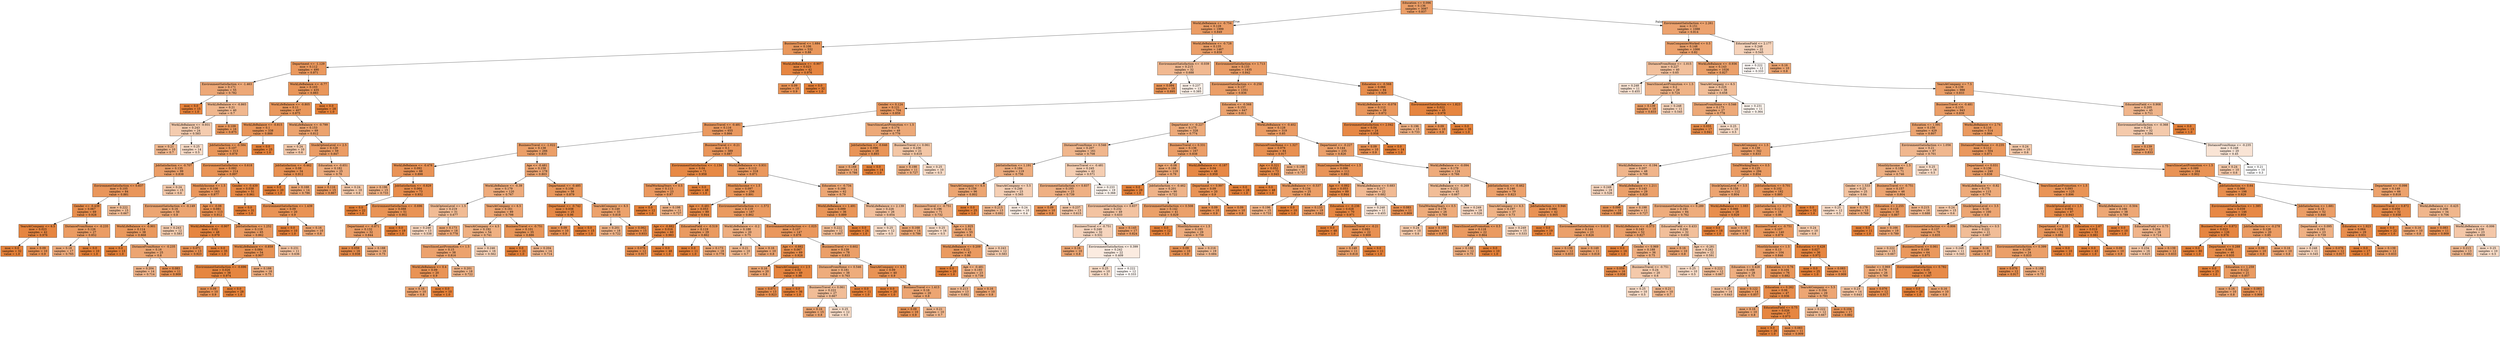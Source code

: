digraph Tree {
node [shape=box, style="filled", color="black"] ;
0 [label="Education <= 0.096\nmse = 0.136\nsamples = 3087\nvalue = 0.837", fillcolor="#eb9e67"] ;
1 [label="WorkLifeBalance <= -0.754\nmse = 0.128\nsamples = 1999\nvalue = 0.849", fillcolor="#eb9c64"] ;
0 -> 1 [labeldistance=2.5, labelangle=45, headlabel="True"] ;
2 [label="BusinessTravel <= 1.684\nmse = 0.106\nsamples = 532\nvalue = 0.88", fillcolor="#e9975b"] ;
1 -> 2 ;
3 [label="Department <= -1.129\nmse = 0.112\nsamples = 490\nvalue = 0.871", fillcolor="#ea985d"] ;
2 -> 3 ;
4 [label="EnvironmentSatisfaction <= -1.463\nmse = 0.171\nsamples = 55\nvalue = 0.782", fillcolor="#eda877"] ;
3 -> 4 ;
5 [label="mse = 0.0\nsamples = 15\nvalue = 1.0", fillcolor="#e58139"] ;
4 -> 5 ;
6 [label="WorkLifeBalance <= -0.865\nmse = 0.21\nsamples = 40\nvalue = 0.7", fillcolor="#f0b78e"] ;
4 -> 6 ;
7 [label="WorkLifeBalance <= -0.931\nmse = 0.243\nsamples = 24\nvalue = 0.583", fillcolor="#f4ccaf"] ;
6 -> 7 ;
8 [label="mse = 0.21\nsamples = 10\nvalue = 0.7", fillcolor="#f0b78e"] ;
7 -> 8 ;
9 [label="mse = 0.25\nsamples = 14\nvalue = 0.5", fillcolor="#f8dbc6"] ;
7 -> 9 ;
10 [label="mse = 0.109\nsamples = 16\nvalue = 0.875", fillcolor="#ea985c"] ;
6 -> 10 ;
11 [label="WorkLifeBalance <= -0.77\nmse = 0.103\nsamples = 435\nvalue = 0.883", fillcolor="#e9965a"] ;
3 -> 11 ;
12 [label="WorkLifeBalance <= -0.805\nmse = 0.11\nsamples = 407\nvalue = 0.875", fillcolor="#ea985c"] ;
11 -> 12 ;
13 [label="WorkLifeBalance <= -0.815\nmse = 0.1\nsamples = 338\nvalue = 0.888", fillcolor="#e99559"] ;
12 -> 13 ;
14 [label="JobSatisfaction <= -0.584\nmse = 0.107\nsamples = 313\nvalue = 0.879", fillcolor="#ea975b"] ;
13 -> 14 ;
15 [label="JobSatisfaction <= -0.707\nmse = 0.135\nsamples = 99\nvalue = 0.838", fillcolor="#eb9e67"] ;
14 -> 15 ;
16 [label="EnvironmentSatisfaction <= 0.837\nmse = 0.105\nsamples = 84\nvalue = 0.881", fillcolor="#e9965b"] ;
15 -> 16 ;
17 [label="Gender <= -0.439\nmse = 0.067\nsamples = 69\nvalue = 0.928", fillcolor="#e88e4d"] ;
16 -> 17 ;
18 [label="YearsAtCompany <= 6.5\nmse = 0.023\nsamples = 42\nvalue = 0.976", fillcolor="#e68540"] ;
17 -> 18 ;
19 [label="mse = 0.0\nsamples = 32\nvalue = 1.0", fillcolor="#e58139"] ;
18 -> 19 ;
20 [label="mse = 0.09\nsamples = 10\nvalue = 0.9", fillcolor="#e99355"] ;
18 -> 20 ;
21 [label="DistanceFromHome <= -0.235\nmse = 0.126\nsamples = 27\nvalue = 0.852", fillcolor="#eb9c63"] ;
17 -> 21 ;
22 [label="mse = 0.18\nsamples = 17\nvalue = 0.765", fillcolor="#eeab7c"] ;
21 -> 22 ;
23 [label="mse = 0.0\nsamples = 10\nvalue = 1.0", fillcolor="#e58139"] ;
21 -> 23 ;
24 [label="mse = 0.222\nsamples = 15\nvalue = 0.667", fillcolor="#f1bd97"] ;
16 -> 24 ;
25 [label="mse = 0.24\nsamples = 15\nvalue = 0.6", fillcolor="#f4c9aa"] ;
15 -> 25 ;
26 [label="EnvironmentSatisfaction <= 0.618\nmse = 0.092\nsamples = 214\nvalue = 0.897", fillcolor="#e99456"] ;
14 -> 26 ;
27 [label="MonthlyIncome <= 1.5\nmse = 0.108\nsamples = 163\nvalue = 0.877", fillcolor="#ea975c"] ;
26 -> 27 ;
28 [label="EnvironmentSatisfaction <= -0.149\nmse = 0.16\nsamples = 50\nvalue = 0.8", fillcolor="#eca572"] ;
27 -> 28 ;
29 [label="WorkLifeBalance <= -0.901\nmse = 0.114\nsamples = 38\nvalue = 0.868", fillcolor="#ea995e"] ;
28 -> 29 ;
30 [label="mse = 0.0\nsamples = 13\nvalue = 1.0", fillcolor="#e58139"] ;
29 -> 30 ;
31 [label="DistanceFromHome <= -0.235\nmse = 0.16\nsamples = 25\nvalue = 0.8", fillcolor="#eca572"] ;
29 -> 31 ;
32 [label="mse = 0.204\nsamples = 14\nvalue = 0.714", fillcolor="#f0b48a"] ;
31 -> 32 ;
33 [label="mse = 0.083\nsamples = 11\nvalue = 0.909", fillcolor="#e89153"] ;
31 -> 33 ;
34 [label="mse = 0.243\nsamples = 12\nvalue = 0.583", fillcolor="#f4ccaf"] ;
28 -> 34 ;
35 [label="Age <= -0.08\nmse = 0.081\nsamples = 113\nvalue = 0.912", fillcolor="#e89152"] ;
27 -> 35 ;
36 [label="WorkLifeBalance <= -0.907\nmse = 0.02\nsamples = 48\nvalue = 0.979", fillcolor="#e6853f"] ;
35 -> 36 ;
37 [label="mse = 0.071\nsamples = 13\nvalue = 0.923", fillcolor="#e88f4f"] ;
36 -> 37 ;
38 [label="mse = 0.0\nsamples = 35\nvalue = 1.0", fillcolor="#e58139"] ;
36 -> 38 ;
39 [label="JobSatisfaction <= 1.252\nmse = 0.119\nsamples = 65\nvalue = 0.862", fillcolor="#ea9a60"] ;
35 -> 39 ;
40 [label="WorkLifeBalance <= -0.859\nmse = 0.084\nsamples = 54\nvalue = 0.907", fillcolor="#e89253"] ;
39 -> 40 ;
41 [label="EnvironmentSatisfaction <= -0.696\nmse = 0.026\nsamples = 38\nvalue = 0.974", fillcolor="#e68640"] ;
40 -> 41 ;
42 [label="mse = 0.09\nsamples = 10\nvalue = 0.9", fillcolor="#e99355"] ;
41 -> 42 ;
43 [label="mse = 0.0\nsamples = 28\nvalue = 1.0", fillcolor="#e58139"] ;
41 -> 43 ;
44 [label="mse = 0.188\nsamples = 16\nvalue = 0.75", fillcolor="#eeae80"] ;
40 -> 44 ;
45 [label="mse = 0.231\nsamples = 11\nvalue = 0.636", fillcolor="#f3c2a0"] ;
39 -> 45 ;
46 [label="Gender <= -0.439\nmse = 0.038\nsamples = 51\nvalue = 0.961", fillcolor="#e68844"] ;
26 -> 46 ;
47 [label="mse = 0.0\nsamples = 31\nvalue = 1.0", fillcolor="#e58139"] ;
46 -> 47 ;
48 [label="EnvironmentSatisfaction <= 1.439\nmse = 0.09\nsamples = 20\nvalue = 0.9", fillcolor="#e99355"] ;
46 -> 48 ;
49 [label="mse = 0.0\nsamples = 10\nvalue = 1.0", fillcolor="#e58139"] ;
48 -> 49 ;
50 [label="mse = 0.16\nsamples = 10\nvalue = 0.8", fillcolor="#eca572"] ;
48 -> 50 ;
51 [label="mse = 0.0\nsamples = 25\nvalue = 1.0", fillcolor="#e58139"] ;
13 -> 51 ;
52 [label="WorkLifeBalance <= -0.799\nmse = 0.153\nsamples = 69\nvalue = 0.812", fillcolor="#eca36e"] ;
12 -> 52 ;
53 [label="mse = 0.24\nsamples = 10\nvalue = 0.6", fillcolor="#f4c9aa"] ;
52 -> 53 ;
54 [label="StockOptionLevel <= 2.5\nmse = 0.129\nsamples = 59\nvalue = 0.847", fillcolor="#eb9c64"] ;
52 -> 54 ;
55 [label="JobSatisfaction <= -0.462\nmse = 0.08\nsamples = 34\nvalue = 0.912", fillcolor="#e89152"] ;
54 -> 55 ;
56 [label="mse = 0.0\nsamples = 20\nvalue = 1.0", fillcolor="#e58139"] ;
55 -> 56 ;
57 [label="mse = 0.168\nsamples = 14\nvalue = 0.786", fillcolor="#eda876"] ;
55 -> 57 ;
58 [label="Education <= -0.651\nmse = 0.182\nsamples = 25\nvalue = 0.76", fillcolor="#eeac7d"] ;
54 -> 58 ;
59 [label="mse = 0.116\nsamples = 15\nvalue = 0.867", fillcolor="#ea995f"] ;
58 -> 59 ;
60 [label="mse = 0.24\nsamples = 10\nvalue = 0.6", fillcolor="#f4c9aa"] ;
58 -> 60 ;
61 [label="mse = 0.0\nsamples = 28\nvalue = 1.0", fillcolor="#e58139"] ;
11 -> 61 ;
62 [label="WorkLifeBalance <= -0.907\nmse = 0.023\nsamples = 42\nvalue = 0.976", fillcolor="#e68540"] ;
2 -> 62 ;
63 [label="mse = 0.09\nsamples = 10\nvalue = 0.9", fillcolor="#e99355"] ;
62 -> 63 ;
64 [label="mse = 0.0\nsamples = 32\nvalue = 1.0", fillcolor="#e58139"] ;
62 -> 64 ;
65 [label="WorkLifeBalance <= -0.728\nmse = 0.135\nsamples = 1467\nvalue = 0.838", fillcolor="#eb9e67"] ;
1 -> 65 ;
66 [label="EnvironmentSatisfaction <= -0.039\nmse = 0.215\nsamples = 32\nvalue = 0.688", fillcolor="#f1b991"] ;
65 -> 66 ;
67 [label="mse = 0.094\nsamples = 19\nvalue = 0.895", fillcolor="#e99457"] ;
66 -> 67 ;
68 [label="mse = 0.237\nsamples = 13\nvalue = 0.385", fillcolor="#fcf0e7"] ;
66 -> 68 ;
69 [label="EnvironmentSatisfaction <= 1.713\nmse = 0.133\nsamples = 1435\nvalue = 0.842", fillcolor="#eb9d66"] ;
65 -> 69 ;
70 [label="EnvironmentSatisfaction <= -0.258\nmse = 0.137\nsamples = 1351\nvalue = 0.836", fillcolor="#eb9e67"] ;
69 -> 70 ;
71 [label="Gender <= 0.124\nmse = 0.121\nsamples = 704\nvalue = 0.859", fillcolor="#ea9a61"] ;
70 -> 71 ;
72 [label="BusinessTravel <= -0.481\nmse = 0.116\nsamples = 655\nvalue = 0.866", fillcolor="#ea995f"] ;
71 -> 72 ;
73 [label="BusinessTravel <= -1.022\nmse = 0.138\nsamples = 266\nvalue = 0.835", fillcolor="#eb9f68"] ;
72 -> 73 ;
74 [label="WorkLifeBalance <= -0.478\nmse = 0.092\nsamples = 88\nvalue = 0.898", fillcolor="#e99356"] ;
73 -> 74 ;
75 [label="mse = 0.196\nsamples = 15\nvalue = 0.733", fillcolor="#efb184"] ;
74 -> 75 ;
76 [label="JobSatisfaction <= -0.829\nmse = 0.064\nsamples = 73\nvalue = 0.932", fillcolor="#e88d4c"] ;
74 -> 76 ;
77 [label="mse = 0.0\nsamples = 22\nvalue = 1.0", fillcolor="#e58139"] ;
76 -> 77 ;
78 [label="EnvironmentSatisfaction <= -0.696\nmse = 0.088\nsamples = 51\nvalue = 0.902", fillcolor="#e99355"] ;
76 -> 78 ;
79 [label="Department <= -0.871\nmse = 0.132\nsamples = 32\nvalue = 0.844", fillcolor="#eb9d65"] ;
78 -> 79 ;
80 [label="mse = 0.059\nsamples = 16\nvalue = 0.938", fillcolor="#e78c4b"] ;
79 -> 80 ;
81 [label="mse = 0.188\nsamples = 16\nvalue = 0.75", fillcolor="#eeae80"] ;
79 -> 81 ;
82 [label="mse = 0.0\nsamples = 19\nvalue = 1.0", fillcolor="#e58139"] ;
78 -> 82 ;
83 [label="Age <= -0.481\nmse = 0.158\nsamples = 178\nvalue = 0.803", fillcolor="#eca471"] ;
73 -> 83 ;
84 [label="WorkLifeBalance <= -0.39\nmse = 0.179\nsamples = 120\nvalue = 0.767", fillcolor="#eeab7b"] ;
83 -> 84 ;
85 [label="StockOptionLevel <= 1.5\nmse = 0.219\nsamples = 31\nvalue = 0.677", fillcolor="#f1bb94"] ;
84 -> 85 ;
86 [label="mse = 0.249\nsamples = 13\nvalue = 0.538", fillcolor="#f6d4bc"] ;
85 -> 86 ;
87 [label="mse = 0.173\nsamples = 18\nvalue = 0.778", fillcolor="#eda978"] ;
85 -> 87 ;
88 [label="YearsAtCompany <= 6.5\nmse = 0.161\nsamples = 89\nvalue = 0.798", fillcolor="#eda572"] ;
84 -> 88 ;
89 [label="YearsAtCompany <= 4.5\nmse = 0.192\nsamples = 54\nvalue = 0.741", fillcolor="#efb082"] ;
88 -> 89 ;
90 [label="YearsSinceLastPromotion <= 1.5\nmse = 0.15\nsamples = 38\nvalue = 0.816", fillcolor="#eca26d"] ;
89 -> 90 ;
91 [label="WorkLifeBalance <= 0.4\nmse = 0.09\nsamples = 20\nvalue = 0.9", fillcolor="#e99355"] ;
90 -> 91 ;
92 [label="mse = 0.16\nsamples = 10\nvalue = 0.8", fillcolor="#eca572"] ;
91 -> 92 ;
93 [label="mse = 0.0\nsamples = 10\nvalue = 1.0", fillcolor="#e58139"] ;
91 -> 93 ;
94 [label="mse = 0.201\nsamples = 18\nvalue = 0.722", fillcolor="#efb388"] ;
90 -> 94 ;
95 [label="mse = 0.246\nsamples = 16\nvalue = 0.562", fillcolor="#f5d0b5"] ;
89 -> 95 ;
96 [label="BusinessTravel <= -0.751\nmse = 0.101\nsamples = 35\nvalue = 0.886", fillcolor="#e99659"] ;
88 -> 96 ;
97 [label="mse = 0.0\nsamples = 21\nvalue = 1.0", fillcolor="#e58139"] ;
96 -> 97 ;
98 [label="mse = 0.204\nsamples = 14\nvalue = 0.714", fillcolor="#f0b48a"] ;
96 -> 98 ;
99 [label="Department <= -0.485\nmse = 0.106\nsamples = 58\nvalue = 0.879", fillcolor="#e9975b"] ;
83 -> 99 ;
100 [label="Department <= -0.742\nmse = 0.038\nsamples = 25\nvalue = 0.96", fillcolor="#e68844"] ;
99 -> 100 ;
101 [label="mse = 0.09\nsamples = 10\nvalue = 0.9", fillcolor="#e99355"] ;
100 -> 101 ;
102 [label="mse = 0.0\nsamples = 15\nvalue = 1.0", fillcolor="#e58139"] ;
100 -> 102 ;
103 [label="YearsAtCompany <= 6.5\nmse = 0.149\nsamples = 33\nvalue = 0.818", fillcolor="#eca26c"] ;
99 -> 103 ;
104 [label="mse = 0.201\nsamples = 18\nvalue = 0.722", fillcolor="#efb388"] ;
103 -> 104 ;
105 [label="mse = 0.062\nsamples = 15\nvalue = 0.933", fillcolor="#e78d4c"] ;
103 -> 105 ;
106 [label="BusinessTravel <= -0.21\nmse = 0.1\nsamples = 389\nvalue = 0.887", fillcolor="#e99559"] ;
72 -> 106 ;
107 [label="EnvironmentSatisfaction <= -1.134\nmse = 0.04\nsamples = 71\nvalue = 0.958", fillcolor="#e78945"] ;
106 -> 107 ;
108 [label="TotalWorkingYears <= 0.5\nmse = 0.113\nsamples = 23\nvalue = 0.87", fillcolor="#ea985e"] ;
107 -> 108 ;
109 [label="mse = 0.0\nsamples = 12\nvalue = 1.0", fillcolor="#e58139"] ;
108 -> 109 ;
110 [label="mse = 0.198\nsamples = 11\nvalue = 0.727", fillcolor="#efb286"] ;
108 -> 110 ;
111 [label="mse = 0.0\nsamples = 48\nvalue = 1.0", fillcolor="#e58139"] ;
107 -> 111 ;
112 [label="WorkLifeBalance <= 0.931\nmse = 0.112\nsamples = 318\nvalue = 0.871", fillcolor="#ea985d"] ;
106 -> 112 ;
113 [label="MonthlyIncome <= 1.5\nmse = 0.097\nsamples = 256\nvalue = 0.891", fillcolor="#e99558"] ;
112 -> 113 ;
114 [label="Age <= -0.481\nmse = 0.053\nsamples = 89\nvalue = 0.944", fillcolor="#e78b49"] ;
113 -> 114 ;
115 [label="Age <= -0.882\nmse = 0.016\nsamples = 60\nvalue = 0.983", fillcolor="#e6843e"] ;
114 -> 115 ;
116 [label="mse = 0.076\nsamples = 12\nvalue = 0.917", fillcolor="#e89051"] ;
115 -> 116 ;
117 [label="mse = 0.0\nsamples = 48\nvalue = 1.0", fillcolor="#e58139"] ;
115 -> 117 ;
118 [label="EducationField <= -0.519\nmse = 0.119\nsamples = 29\nvalue = 0.862", fillcolor="#ea9a60"] ;
114 -> 118 ;
119 [label="mse = 0.0\nsamples = 11\nvalue = 1.0", fillcolor="#e58139"] ;
118 -> 119 ;
120 [label="mse = 0.173\nsamples = 18\nvalue = 0.778", fillcolor="#eda978"] ;
118 -> 120 ;
121 [label="EnvironmentSatisfaction <= -1.572\nmse = 0.119\nsamples = 167\nvalue = 0.862", fillcolor="#ea9a60"] ;
113 -> 121 ;
122 [label="WorkLifeBalance <= -0.2\nmse = 0.188\nsamples = 20\nvalue = 0.75", fillcolor="#eeae80"] ;
121 -> 122 ;
123 [label="mse = 0.21\nsamples = 10\nvalue = 0.7", fillcolor="#f0b78e"] ;
122 -> 123 ;
124 [label="mse = 0.16\nsamples = 10\nvalue = 0.8", fillcolor="#eca572"] ;
122 -> 124 ;
125 [label="EnvironmentSatisfaction <= -1.025\nmse = 0.107\nsamples = 147\nvalue = 0.878", fillcolor="#ea975c"] ;
121 -> 125 ;
126 [label="Age <= -0.882\nmse = 0.067\nsamples = 69\nvalue = 0.928", fillcolor="#e88e4d"] ;
125 -> 126 ;
127 [label="mse = 0.16\nsamples = 20\nvalue = 0.8", fillcolor="#eca572"] ;
126 -> 127 ;
128 [label="YearsAtCompany <= 2.5\nmse = 0.02\nsamples = 49\nvalue = 0.98", fillcolor="#e6853f"] ;
126 -> 128 ;
129 [label="mse = 0.071\nsamples = 13\nvalue = 0.923", fillcolor="#e88f4f"] ;
128 -> 129 ;
130 [label="mse = 0.0\nsamples = 36\nvalue = 1.0", fillcolor="#e58139"] ;
128 -> 130 ;
131 [label="BusinessTravel <= 0.602\nmse = 0.139\nsamples = 78\nvalue = 0.833", fillcolor="#eb9f68"] ;
125 -> 131 ;
132 [label="DistanceFromHome <= 0.546\nmse = 0.181\nsamples = 38\nvalue = 0.763", fillcolor="#eeac7c"] ;
131 -> 132 ;
133 [label="BusinessTravel <= 0.061\nmse = 0.222\nsamples = 27\nvalue = 0.667", fillcolor="#f1bd97"] ;
132 -> 133 ;
134 [label="mse = 0.16\nsamples = 15\nvalue = 0.8", fillcolor="#eca572"] ;
133 -> 134 ;
135 [label="mse = 0.25\nsamples = 12\nvalue = 0.5", fillcolor="#f8dbc6"] ;
133 -> 135 ;
136 [label="mse = 0.0\nsamples = 11\nvalue = 1.0", fillcolor="#e58139"] ;
132 -> 136 ;
137 [label="YearsAtCompany <= 4.5\nmse = 0.09\nsamples = 40\nvalue = 0.9", fillcolor="#e99355"] ;
131 -> 137 ;
138 [label="mse = 0.0\nsamples = 20\nvalue = 1.0", fillcolor="#e58139"] ;
137 -> 138 ;
139 [label="BusinessTravel <= 1.413\nmse = 0.16\nsamples = 20\nvalue = 0.8", fillcolor="#eca572"] ;
137 -> 139 ;
140 [label="mse = 0.09\nsamples = 10\nvalue = 0.9", fillcolor="#e99355"] ;
139 -> 140 ;
141 [label="mse = 0.21\nsamples = 10\nvalue = 0.7", fillcolor="#f0b78e"] ;
139 -> 141 ;
142 [label="Education <= -0.734\nmse = 0.166\nsamples = 62\nvalue = 0.79", fillcolor="#eda774"] ;
112 -> 142 ;
143 [label="WorkLifeBalance <= 1.491\nmse = 0.099\nsamples = 36\nvalue = 0.889", fillcolor="#e99558"] ;
142 -> 143 ;
144 [label="mse = 0.222\nsamples = 12\nvalue = 0.667", fillcolor="#f1bd97"] ;
143 -> 144 ;
145 [label="mse = 0.0\nsamples = 24\nvalue = 1.0", fillcolor="#e58139"] ;
143 -> 145 ;
146 [label="WorkLifeBalance <= 2.139\nmse = 0.226\nsamples = 26\nvalue = 0.654", fillcolor="#f2bf9b"] ;
142 -> 146 ;
147 [label="mse = 0.25\nsamples = 12\nvalue = 0.5", fillcolor="#f8dbc6"] ;
146 -> 147 ;
148 [label="mse = 0.168\nsamples = 14\nvalue = 0.786", fillcolor="#eda876"] ;
146 -> 148 ;
149 [label="YearsSinceLastPromotion <= 1.5\nmse = 0.174\nsamples = 49\nvalue = 0.776", fillcolor="#eda978"] ;
71 -> 149 ;
150 [label="JobSatisfaction <= -0.646\nmse = 0.096\nsamples = 28\nvalue = 0.893", fillcolor="#e99457"] ;
149 -> 150 ;
151 [label="mse = 0.168\nsamples = 14\nvalue = 0.786", fillcolor="#eda876"] ;
150 -> 151 ;
152 [label="mse = 0.0\nsamples = 14\nvalue = 1.0", fillcolor="#e58139"] ;
150 -> 152 ;
153 [label="BusinessTravel <= 0.061\nmse = 0.236\nsamples = 21\nvalue = 0.619", fillcolor="#f3c6a5"] ;
149 -> 153 ;
154 [label="mse = 0.198\nsamples = 11\nvalue = 0.727", fillcolor="#efb286"] ;
153 -> 154 ;
155 [label="mse = 0.25\nsamples = 10\nvalue = 0.5", fillcolor="#f8dbc6"] ;
153 -> 155 ;
156 [label="Education <= -0.568\nmse = 0.153\nsamples = 647\nvalue = 0.811", fillcolor="#eca36e"] ;
70 -> 156 ;
157 [label="Department <= -0.227\nmse = 0.175\nsamples = 328\nvalue = 0.774", fillcolor="#edaa79"] ;
156 -> 157 ;
158 [label="DistanceFromHome <= 0.546\nmse = 0.207\nsamples = 161\nvalue = 0.708", fillcolor="#f0b68c"] ;
157 -> 158 ;
159 [label="JobSatisfaction <= 1.191\nmse = 0.184\nsamples = 119\nvalue = 0.756", fillcolor="#eead7e"] ;
158 -> 159 ;
160 [label="YearsAtCompany <= 6.5\nmse = 0.159\nsamples = 96\nvalue = 0.802", fillcolor="#eca571"] ;
159 -> 160 ;
161 [label="BusinessTravel <= -0.751\nmse = 0.196\nsamples = 71\nvalue = 0.732", fillcolor="#efb185"] ;
160 -> 161 ;
162 [label="mse = 0.25\nsamples = 16\nvalue = 0.5", fillcolor="#f8dbc6"] ;
161 -> 162 ;
163 [label="Age <= 1.925\nmse = 0.16\nsamples = 55\nvalue = 0.8", fillcolor="#eca572"] ;
161 -> 163 ;
164 [label="WorkLifeBalance <= 0.209\nmse = 0.12\nsamples = 43\nvalue = 0.86", fillcolor="#ea9a60"] ;
163 -> 164 ;
165 [label="mse = 0.0\nsamples = 20\nvalue = 1.0", fillcolor="#e58139"] ;
164 -> 165 ;
166 [label="Age <= -0.481\nmse = 0.193\nsamples = 23\nvalue = 0.739", fillcolor="#efb083"] ;
164 -> 166 ;
167 [label="mse = 0.213\nsamples = 13\nvalue = 0.692", fillcolor="#f0b890"] ;
166 -> 167 ;
168 [label="mse = 0.16\nsamples = 10\nvalue = 0.8", fillcolor="#eca572"] ;
166 -> 168 ;
169 [label="mse = 0.243\nsamples = 12\nvalue = 0.583", fillcolor="#f4ccaf"] ;
163 -> 169 ;
170 [label="mse = 0.0\nsamples = 25\nvalue = 1.0", fillcolor="#e58139"] ;
160 -> 170 ;
171 [label="YearsAtCompany <= 5.5\nmse = 0.246\nsamples = 23\nvalue = 0.565", fillcolor="#f5cfb4"] ;
159 -> 171 ;
172 [label="mse = 0.213\nsamples = 13\nvalue = 0.692", fillcolor="#f0b890"] ;
171 -> 172 ;
173 [label="mse = 0.24\nsamples = 10\nvalue = 0.4", fillcolor="#fbede3"] ;
171 -> 173 ;
174 [label="BusinessTravel <= -0.481\nmse = 0.245\nsamples = 42\nvalue = 0.571", fillcolor="#f5ceb2"] ;
158 -> 174 ;
175 [label="EnvironmentSatisfaction <= 0.837\nmse = 0.193\nsamples = 23\nvalue = 0.739", fillcolor="#efb083"] ;
174 -> 175 ;
176 [label="mse = 0.09\nsamples = 10\nvalue = 0.9", fillcolor="#e99355"] ;
175 -> 176 ;
177 [label="mse = 0.237\nsamples = 13\nvalue = 0.615", fillcolor="#f3c6a6"] ;
175 -> 177 ;
178 [label="mse = 0.233\nsamples = 19\nvalue = 0.368", fillcolor="#fcf3ec"] ;
174 -> 178 ;
179 [label="BusinessTravel <= 0.331\nmse = 0.136\nsamples = 167\nvalue = 0.838", fillcolor="#eb9e67"] ;
157 -> 179 ;
180 [label="Age <= -0.08\nmse = 0.166\nsamples = 119\nvalue = 0.79", fillcolor="#eda774"] ;
179 -> 180 ;
181 [label="mse = 0.0\nsamples = 29\nvalue = 1.0", fillcolor="#e58139"] ;
180 -> 181 ;
182 [label="JobSatisfaction <= -0.462\nmse = 0.201\nsamples = 90\nvalue = 0.722", fillcolor="#efb388"] ;
180 -> 182 ;
183 [label="EnvironmentSatisfaction <= 0.837\nmse = 0.232\nsamples = 49\nvalue = 0.633", fillcolor="#f3c3a1"] ;
182 -> 183 ;
184 [label="BusinessTravel <= -0.751\nmse = 0.249\nsamples = 32\nvalue = 0.531", fillcolor="#f6d5be"] ;
183 -> 184 ;
185 [label="mse = 0.16\nsamples = 10\nvalue = 0.8", fillcolor="#eca572"] ;
184 -> 185 ;
186 [label="EnvironmentSatisfaction <= 0.399\nmse = 0.242\nsamples = 22\nvalue = 0.409", fillcolor="#fbebe0"] ;
184 -> 186 ;
187 [label="mse = 0.25\nsamples = 10\nvalue = 0.5", fillcolor="#f8dbc6"] ;
186 -> 187 ;
188 [label="mse = 0.222\nsamples = 12\nvalue = 0.333", fillcolor="#fef9f6"] ;
186 -> 188 ;
189 [label="mse = 0.145\nsamples = 17\nvalue = 0.824", fillcolor="#eca16b"] ;
183 -> 189 ;
190 [label="EnvironmentSatisfaction <= 0.508\nmse = 0.142\nsamples = 41\nvalue = 0.829", fillcolor="#eba069"] ;
182 -> 190 ;
191 [label="mse = 0.0\nsamples = 12\nvalue = 1.0", fillcolor="#e58139"] ;
190 -> 191 ;
192 [label="MonthlyIncome <= 1.5\nmse = 0.183\nsamples = 29\nvalue = 0.759", fillcolor="#eeac7d"] ;
190 -> 192 ;
193 [label="mse = 0.09\nsamples = 10\nvalue = 0.9", fillcolor="#e99355"] ;
192 -> 193 ;
194 [label="mse = 0.216\nsamples = 19\nvalue = 0.684", fillcolor="#f1ba92"] ;
192 -> 194 ;
195 [label="WorkLifeBalance <= -0.187\nmse = 0.04\nsamples = 48\nvalue = 0.958", fillcolor="#e78845"] ;
179 -> 195 ;
196 [label="Department <= 0.997\nmse = 0.09\nsamples = 20\nvalue = 0.9", fillcolor="#e99355"] ;
195 -> 196 ;
197 [label="mse = 0.09\nsamples = 10\nvalue = 0.9", fillcolor="#e99355"] ;
196 -> 197 ;
198 [label="mse = 0.09\nsamples = 10\nvalue = 0.9", fillcolor="#e99355"] ;
196 -> 198 ;
199 [label="mse = 0.0\nsamples = 28\nvalue = 1.0", fillcolor="#e58139"] ;
195 -> 199 ;
200 [label="WorkLifeBalance <= -0.402\nmse = 0.128\nsamples = 319\nvalue = 0.85", fillcolor="#eb9c64"] ;
156 -> 200 ;
201 [label="DistanceFromHome <= 1.327\nmse = 0.076\nsamples = 84\nvalue = 0.917", fillcolor="#e89051"] ;
200 -> 201 ;
202 [label="Age <= 0.321\nmse = 0.052\nsamples = 73\nvalue = 0.945", fillcolor="#e78b48"] ;
201 -> 202 ;
203 [label="mse = 0.0\nsamples = 48\nvalue = 1.0", fillcolor="#e58139"] ;
202 -> 203 ;
204 [label="WorkLifeBalance <= -0.537\nmse = 0.134\nsamples = 25\nvalue = 0.84", fillcolor="#eb9e66"] ;
202 -> 204 ;
205 [label="mse = 0.196\nsamples = 15\nvalue = 0.733", fillcolor="#efb184"] ;
204 -> 205 ;
206 [label="mse = 0.0\nsamples = 10\nvalue = 1.0", fillcolor="#e58139"] ;
204 -> 206 ;
207 [label="mse = 0.198\nsamples = 11\nvalue = 0.727", fillcolor="#efb286"] ;
201 -> 207 ;
208 [label="Department <= -0.227\nmse = 0.144\nsamples = 235\nvalue = 0.826", fillcolor="#eba06a"] ;
200 -> 208 ;
209 [label="NumCompaniesWorked <= 1.5\nmse = 0.096\nsamples = 111\nvalue = 0.892", fillcolor="#e99458"] ;
208 -> 209 ;
210 [label="Age <= -0.882\nmse = 0.053\nsamples = 89\nvalue = 0.944", fillcolor="#e78b49"] ;
209 -> 210 ;
211 [label="mse = 0.133\nsamples = 19\nvalue = 0.842", fillcolor="#eb9d66"] ;
210 -> 211 ;
212 [label="Education <= -0.236\nmse = 0.028\nsamples = 70\nvalue = 0.971", fillcolor="#e68641"] ;
210 -> 212 ;
213 [label="mse = 0.0\nsamples = 48\nvalue = 1.0", fillcolor="#e58139"] ;
212 -> 213 ;
214 [label="BusinessTravel <= -0.21\nmse = 0.083\nsamples = 22\nvalue = 0.909", fillcolor="#e89153"] ;
212 -> 214 ;
215 [label="mse = 0.149\nsamples = 11\nvalue = 0.818", fillcolor="#eca26c"] ;
214 -> 215 ;
216 [label="mse = 0.0\nsamples = 11\nvalue = 1.0", fillcolor="#e58139"] ;
214 -> 216 ;
217 [label="WorkLifeBalance <= 0.683\nmse = 0.217\nsamples = 22\nvalue = 0.682", fillcolor="#f1ba93"] ;
209 -> 217 ;
218 [label="mse = 0.248\nsamples = 11\nvalue = 0.455", fillcolor="#f9e3d3"] ;
217 -> 218 ;
219 [label="mse = 0.083\nsamples = 11\nvalue = 0.909", fillcolor="#e89153"] ;
217 -> 219 ;
220 [label="WorkLifeBalance <= -0.094\nmse = 0.179\nsamples = 124\nvalue = 0.766", fillcolor="#eeab7b"] ;
208 -> 220 ;
221 [label="WorkLifeBalance <= -0.269\nmse = 0.222\nsamples = 45\nvalue = 0.667", fillcolor="#f1bd97"] ;
220 -> 221 ;
222 [label="TotalWorkingYears <= 0.5\nmse = 0.178\nsamples = 26\nvalue = 0.769", fillcolor="#eeab7a"] ;
221 -> 222 ;
223 [label="mse = 0.24\nsamples = 10\nvalue = 0.6", fillcolor="#f4c9aa"] ;
222 -> 223 ;
224 [label="mse = 0.109\nsamples = 16\nvalue = 0.875", fillcolor="#ea985c"] ;
222 -> 224 ;
225 [label="mse = 0.249\nsamples = 19\nvalue = 0.526", fillcolor="#f7d6bf"] ;
221 -> 225 ;
226 [label="JobSatisfaction <= -0.462\nmse = 0.146\nsamples = 79\nvalue = 0.823", fillcolor="#eca16b"] ;
220 -> 226 ;
227 [label="YearsAtCompany <= 6.5\nmse = 0.197\nsamples = 37\nvalue = 0.73", fillcolor="#efb285"] ;
226 -> 227 ;
228 [label="YearsSinceLastPromotion <= 0.5\nmse = 0.118\nsamples = 22\nvalue = 0.864", fillcolor="#ea9a60"] ;
227 -> 228 ;
229 [label="mse = 0.188\nsamples = 12\nvalue = 0.75", fillcolor="#eeae80"] ;
228 -> 229 ;
230 [label="mse = 0.0\nsamples = 10\nvalue = 1.0", fillcolor="#e58139"] ;
228 -> 230 ;
231 [label="mse = 0.249\nsamples = 15\nvalue = 0.533", fillcolor="#f6d5bd"] ;
227 -> 231 ;
232 [label="JobSatisfaction <= 0.946\nmse = 0.086\nsamples = 42\nvalue = 0.905", fillcolor="#e99254"] ;
226 -> 232 ;
233 [label="mse = 0.0\nsamples = 19\nvalue = 1.0", fillcolor="#e58139"] ;
232 -> 233 ;
234 [label="EnvironmentSatisfaction <= 0.618\nmse = 0.144\nsamples = 23\nvalue = 0.826", fillcolor="#eba06a"] ;
232 -> 234 ;
235 [label="mse = 0.139\nsamples = 12\nvalue = 0.833", fillcolor="#eb9f68"] ;
234 -> 235 ;
236 [label="mse = 0.149\nsamples = 11\nvalue = 0.818", fillcolor="#eca26c"] ;
234 -> 236 ;
237 [label="Education <= -0.568\nmse = 0.066\nsamples = 84\nvalue = 0.929", fillcolor="#e88e4d"] ;
69 -> 237 ;
238 [label="WorkLifeBalance <= -0.078\nmse = 0.112\nsamples = 39\nvalue = 0.872", fillcolor="#ea985d"] ;
237 -> 238 ;
239 [label="EnvironmentSatisfaction <= 2.042\nmse = 0.04\nsamples = 24\nvalue = 0.958", fillcolor="#e78845"] ;
238 -> 239 ;
240 [label="mse = 0.09\nsamples = 10\nvalue = 0.9", fillcolor="#e99355"] ;
239 -> 240 ;
241 [label="mse = 0.0\nsamples = 14\nvalue = 1.0", fillcolor="#e58139"] ;
239 -> 241 ;
242 [label="mse = 0.196\nsamples = 15\nvalue = 0.733", fillcolor="#efb184"] ;
238 -> 242 ;
243 [label="EnvironmentSatisfaction <= 1.823\nmse = 0.022\nsamples = 45\nvalue = 0.978", fillcolor="#e6853f"] ;
237 -> 243 ;
244 [label="mse = 0.09\nsamples = 10\nvalue = 0.9", fillcolor="#e99355"] ;
243 -> 244 ;
245 [label="mse = 0.0\nsamples = 35\nvalue = 1.0", fillcolor="#e58139"] ;
243 -> 245 ;
246 [label="EnvironmentSatisfaction <= 2.261\nmse = 0.151\nsamples = 1088\nvalue = 0.814", fillcolor="#eca26e"] ;
0 -> 246 [labeldistance=2.5, labelangle=-45, headlabel="False"] ;
247 [label="NumCompaniesWorked <= 0.5\nmse = 0.148\nsamples = 1066\nvalue = 0.82", fillcolor="#eca16c"] ;
246 -> 247 ;
248 [label="DistanceFromHome <= -1.015\nmse = 0.227\nsamples = 40\nvalue = 0.65", fillcolor="#f2c09c"] ;
247 -> 248 ;
249 [label="mse = 0.248\nsamples = 11\nvalue = 0.455", fillcolor="#f9e3d3"] ;
248 -> 249 ;
250 [label="YearsSinceLastPromotion <= 1.5\nmse = 0.2\nsamples = 29\nvalue = 0.724", fillcolor="#efb387"] ;
248 -> 250 ;
251 [label="mse = 0.139\nsamples = 18\nvalue = 0.833", fillcolor="#eb9f68"] ;
250 -> 251 ;
252 [label="mse = 0.248\nsamples = 11\nvalue = 0.545", fillcolor="#f6d3ba"] ;
250 -> 252 ;
253 [label="WorkLifeBalance <= -0.936\nmse = 0.143\nsamples = 1026\nvalue = 0.827", fillcolor="#eba06a"] ;
247 -> 253 ;
254 [label="YearsAtCompany <= 6.5\nmse = 0.225\nsamples = 38\nvalue = 0.658", fillcolor="#f2bf9a"] ;
253 -> 254 ;
255 [label="DistanceFromHome <= 0.546\nmse = 0.173\nsamples = 27\nvalue = 0.778", fillcolor="#eda978"] ;
254 -> 255 ;
256 [label="mse = 0.055\nsamples = 17\nvalue = 0.941", fillcolor="#e78c4a"] ;
255 -> 256 ;
257 [label="mse = 0.25\nsamples = 10\nvalue = 0.5", fillcolor="#f8dbc6"] ;
255 -> 257 ;
258 [label="mse = 0.231\nsamples = 11\nvalue = 0.364", fillcolor="#fdf4ed"] ;
254 -> 258 ;
259 [label="YearsAtCompany <= 7.5\nmse = 0.139\nsamples = 988\nvalue = 0.833", fillcolor="#eb9f68"] ;
253 -> 259 ;
260 [label="BusinessTravel <= -0.481\nmse = 0.135\nsamples = 943\nvalue = 0.839", fillcolor="#eb9e67"] ;
259 -> 260 ;
261 [label="Education <= 1.591\nmse = 0.156\nsamples = 429\nvalue = 0.807", fillcolor="#eca470"] ;
260 -> 261 ;
262 [label="YearsAtCompany <= 1.5\nmse = 0.139\nsamples = 342\nvalue = 0.833", fillcolor="#eb9f68"] ;
261 -> 262 ;
263 [label="WorkLifeBalance <= -0.194\nmse = 0.207\nsamples = 48\nvalue = 0.708", fillcolor="#f0b58b"] ;
262 -> 263 ;
264 [label="mse = 0.249\nsamples = 19\nvalue = 0.526", fillcolor="#f7d6bf"] ;
263 -> 264 ;
265 [label="WorkLifeBalance <= 1.211\nmse = 0.143\nsamples = 29\nvalue = 0.828", fillcolor="#eba06a"] ;
263 -> 265 ;
266 [label="mse = 0.099\nsamples = 18\nvalue = 0.889", fillcolor="#e99558"] ;
265 -> 266 ;
267 [label="mse = 0.198\nsamples = 11\nvalue = 0.727", fillcolor="#efb286"] ;
265 -> 267 ;
268 [label="TotalWorkingYears <= 0.5\nmse = 0.125\nsamples = 294\nvalue = 0.854", fillcolor="#ea9b62"] ;
262 -> 268 ;
269 [label="StockOptionLevel <= 3.5\nmse = 0.158\nsamples = 112\nvalue = 0.804", fillcolor="#eca471"] ;
268 -> 269 ;
270 [label="EnvironmentSatisfaction <= 0.289\nmse = 0.181\nsamples = 84\nvalue = 0.762", fillcolor="#eeac7c"] ;
269 -> 270 ;
271 [label="WorkLifeBalance <= -0.573\nmse = 0.143\nsamples = 52\nvalue = 0.827", fillcolor="#eba06a"] ;
270 -> 271 ;
272 [label="mse = 0.0\nsamples = 16\nvalue = 1.0", fillcolor="#e58139"] ;
271 -> 272 ;
273 [label="Gender <= 0.969\nmse = 0.188\nsamples = 36\nvalue = 0.75", fillcolor="#eeae80"] ;
271 -> 273 ;
274 [label="mse = 0.059\nsamples = 16\nvalue = 0.938", fillcolor="#e78c4b"] ;
273 -> 274 ;
275 [label="BusinessTravel <= -0.751\nmse = 0.24\nsamples = 20\nvalue = 0.6", fillcolor="#f4c9aa"] ;
273 -> 275 ;
276 [label="mse = 0.25\nsamples = 10\nvalue = 0.5", fillcolor="#f8dbc6"] ;
275 -> 276 ;
277 [label="mse = 0.21\nsamples = 10\nvalue = 0.7", fillcolor="#f0b78e"] ;
275 -> 277 ;
278 [label="EducationField <= 0.433\nmse = 0.226\nsamples = 32\nvalue = 0.656", fillcolor="#f2bf9a"] ;
270 -> 278 ;
279 [label="mse = 0.16\nsamples = 10\nvalue = 0.8", fillcolor="#eca572"] ;
278 -> 279 ;
280 [label="Age <= -0.281\nmse = 0.242\nsamples = 22\nvalue = 0.591", fillcolor="#f4cbad"] ;
278 -> 280 ;
281 [label="mse = 0.25\nsamples = 10\nvalue = 0.5", fillcolor="#f8dbc6"] ;
280 -> 281 ;
282 [label="mse = 0.222\nsamples = 12\nvalue = 0.667", fillcolor="#f1bd97"] ;
280 -> 282 ;
283 [label="WorkLifeBalance <= 1.083\nmse = 0.066\nsamples = 28\nvalue = 0.929", fillcolor="#e88e4d"] ;
269 -> 283 ;
284 [label="mse = 0.0\nsamples = 18\nvalue = 1.0", fillcolor="#e58139"] ;
283 -> 284 ;
285 [label="mse = 0.16\nsamples = 10\nvalue = 0.8", fillcolor="#eca572"] ;
283 -> 285 ;
286 [label="JobSatisfaction <= 0.701\nmse = 0.102\nsamples = 182\nvalue = 0.885", fillcolor="#e9965a"] ;
268 -> 286 ;
287 [label="JobSatisfaction <= 0.273\nmse = 0.12\nsamples = 150\nvalue = 0.86", fillcolor="#ea9a61"] ;
286 -> 287 ;
288 [label="BusinessTravel <= -0.751\nmse = 0.107\nsamples = 140\nvalue = 0.879", fillcolor="#ea975b"] ;
287 -> 288 ;
289 [label="MonthlyIncome <= 1.5\nmse = 0.13\nsamples = 104\nvalue = 0.846", fillcolor="#eb9d65"] ;
288 -> 289 ;
290 [label="Education <= 0.428\nmse = 0.188\nsamples = 28\nvalue = 0.75", fillcolor="#eeae80"] ;
289 -> 290 ;
291 [label="mse = 0.23\nsamples = 14\nvalue = 0.643", fillcolor="#f2c19e"] ;
290 -> 291 ;
292 [label="mse = 0.122\nsamples = 14\nvalue = 0.857", fillcolor="#ea9b61"] ;
290 -> 292 ;
293 [label="Education <= 0.76\nmse = 0.104\nsamples = 76\nvalue = 0.882", fillcolor="#e9965a"] ;
289 -> 293 ;
294 [label="Education <= 0.262\nmse = 0.06\nsamples = 47\nvalue = 0.936", fillcolor="#e78c4b"] ;
293 -> 294 ;
295 [label="mse = 0.16\nsamples = 10\nvalue = 0.8", fillcolor="#eca572"] ;
294 -> 295 ;
296 [label="EducationField <= 0.75\nmse = 0.026\nsamples = 37\nvalue = 0.973", fillcolor="#e68641"] ;
294 -> 296 ;
297 [label="mse = 0.0\nsamples = 26\nvalue = 1.0", fillcolor="#e58139"] ;
296 -> 297 ;
298 [label="mse = 0.083\nsamples = 11\nvalue = 0.909", fillcolor="#e89153"] ;
296 -> 298 ;
299 [label="YearsAtCompany <= 5.5\nmse = 0.164\nsamples = 29\nvalue = 0.793", fillcolor="#eda674"] ;
293 -> 299 ;
300 [label="mse = 0.222\nsamples = 12\nvalue = 0.667", fillcolor="#f1bd97"] ;
299 -> 300 ;
301 [label="mse = 0.104\nsamples = 17\nvalue = 0.882", fillcolor="#e9965a"] ;
299 -> 301 ;
302 [label="Education <= 0.428\nmse = 0.027\nsamples = 36\nvalue = 0.972", fillcolor="#e68641"] ;
288 -> 302 ;
303 [label="mse = 0.0\nsamples = 25\nvalue = 1.0", fillcolor="#e58139"] ;
302 -> 303 ;
304 [label="mse = 0.083\nsamples = 11\nvalue = 0.909", fillcolor="#e89153"] ;
302 -> 304 ;
305 [label="mse = 0.24\nsamples = 10\nvalue = 0.6", fillcolor="#f4c9aa"] ;
287 -> 305 ;
306 [label="mse = 0.0\nsamples = 32\nvalue = 1.0", fillcolor="#e58139"] ;
286 -> 306 ;
307 [label="EnvironmentSatisfaction <= 1.056\nmse = 0.21\nsamples = 87\nvalue = 0.701", fillcolor="#f0b78e"] ;
261 -> 307 ;
308 [label="MonthlyIncome <= 1.5\nmse = 0.189\nsamples = 71\nvalue = 0.746", fillcolor="#eeaf81"] ;
307 -> 308 ;
309 [label="Gender <= 1.533\nmse = 0.23\nsamples = 25\nvalue = 0.64", fillcolor="#f2c29f"] ;
308 -> 309 ;
310 [label="mse = 0.25\nsamples = 12\nvalue = 0.5", fillcolor="#f8dbc6"] ;
309 -> 310 ;
311 [label="mse = 0.178\nsamples = 13\nvalue = 0.769", fillcolor="#eeab7a"] ;
309 -> 311 ;
312 [label="BusinessTravel <= -0.751\nmse = 0.157\nsamples = 46\nvalue = 0.804", fillcolor="#eca470"] ;
308 -> 312 ;
313 [label="Education <= 2.255\nmse = 0.116\nsamples = 30\nvalue = 0.867", fillcolor="#ea995f"] ;
312 -> 313 ;
314 [label="mse = 0.0\nsamples = 11\nvalue = 1.0", fillcolor="#e58139"] ;
313 -> 314 ;
315 [label="mse = 0.166\nsamples = 19\nvalue = 0.789", fillcolor="#eda775"] ;
313 -> 315 ;
316 [label="mse = 0.215\nsamples = 16\nvalue = 0.688", fillcolor="#f1b991"] ;
312 -> 316 ;
317 [label="mse = 0.25\nsamples = 16\nvalue = 0.5", fillcolor="#f8dbc6"] ;
307 -> 317 ;
318 [label="WorkLifeBalance <= 2.74\nmse = 0.116\nsamples = 514\nvalue = 0.866", fillcolor="#ea995f"] ;
260 -> 318 ;
319 [label="DistanceFromHome <= -0.235\nmse = 0.112\nsamples = 504\nvalue = 0.871", fillcolor="#ea985d"] ;
318 -> 319 ;
320 [label="Department <= 0.031\nmse = 0.136\nsamples = 240\nvalue = 0.838", fillcolor="#eb9e67"] ;
319 -> 320 ;
321 [label="WorkLifeBalance <= -0.82\nmse = 0.175\nsamples = 115\nvalue = 0.774", fillcolor="#edaa79"] ;
320 -> 321 ;
322 [label="mse = 0.24\nsamples = 15\nvalue = 0.6", fillcolor="#f4c9aa"] ;
321 -> 322 ;
323 [label="StockOptionLevel <= 3.5\nmse = 0.16\nsamples = 100\nvalue = 0.8", fillcolor="#eca572"] ;
321 -> 323 ;
324 [label="EnvironmentSatisfaction <= -0.806\nmse = 0.137\nsamples = 79\nvalue = 0.835", fillcolor="#eb9f68"] ;
323 -> 324 ;
325 [label="mse = 0.222\nsamples = 15\nvalue = 0.667", fillcolor="#f1bd97"] ;
324 -> 325 ;
326 [label="BusinessTravel <= 0.061\nmse = 0.109\nsamples = 64\nvalue = 0.875", fillcolor="#ea985c"] ;
324 -> 326 ;
327 [label="Gender <= 0.969\nmse = 0.178\nsamples = 26\nvalue = 0.769", fillcolor="#eeab7a"] ;
326 -> 327 ;
328 [label="mse = 0.23\nsamples = 14\nvalue = 0.643", fillcolor="#f2c19e"] ;
327 -> 328 ;
329 [label="mse = 0.076\nsamples = 12\nvalue = 0.917", fillcolor="#e89051"] ;
327 -> 329 ;
330 [label="EnvironmentSatisfaction <= 0.782\nmse = 0.05\nsamples = 38\nvalue = 0.947", fillcolor="#e78a48"] ;
326 -> 330 ;
331 [label="mse = 0.0\nsamples = 28\nvalue = 1.0", fillcolor="#e58139"] ;
330 -> 331 ;
332 [label="mse = 0.16\nsamples = 10\nvalue = 0.8", fillcolor="#eca572"] ;
330 -> 332 ;
333 [label="TotalWorkingYears <= 0.5\nmse = 0.222\nsamples = 21\nvalue = 0.667", fillcolor="#f1bd97"] ;
323 -> 333 ;
334 [label="mse = 0.248\nsamples = 11\nvalue = 0.545", fillcolor="#f6d3ba"] ;
333 -> 334 ;
335 [label="mse = 0.16\nsamples = 10\nvalue = 0.8", fillcolor="#eca572"] ;
333 -> 335 ;
336 [label="YearsSinceLastPromotion <= 1.5\nmse = 0.093\nsamples = 125\nvalue = 0.896", fillcolor="#e99456"] ;
320 -> 336 ;
337 [label="StockOptionLevel <= 1.5\nmse = 0.054\nsamples = 87\nvalue = 0.943", fillcolor="#e78b49"] ;
336 -> 337 ;
338 [label="Department <= 2.35\nmse = 0.104\nsamples = 34\nvalue = 0.882", fillcolor="#e9965a"] ;
337 -> 338 ;
339 [label="EnvironmentSatisfaction <= 0.399\nmse = 0.139\nsamples = 24\nvalue = 0.833", fillcolor="#eb9f68"] ;
338 -> 339 ;
340 [label="mse = 0.076\nsamples = 12\nvalue = 0.917", fillcolor="#e89051"] ;
339 -> 340 ;
341 [label="mse = 0.188\nsamples = 12\nvalue = 0.75", fillcolor="#eeae80"] ;
339 -> 341 ;
342 [label="mse = 0.0\nsamples = 10\nvalue = 1.0", fillcolor="#e58139"] ;
338 -> 342 ;
343 [label="Education <= 2.67\nmse = 0.019\nsamples = 53\nvalue = 0.981", fillcolor="#e6843e"] ;
337 -> 343 ;
344 [label="mse = 0.0\nsamples = 43\nvalue = 1.0", fillcolor="#e58139"] ;
343 -> 344 ;
345 [label="mse = 0.09\nsamples = 10\nvalue = 0.9", fillcolor="#e99355"] ;
343 -> 345 ;
346 [label="WorkLifeBalance <= -0.504\nmse = 0.166\nsamples = 38\nvalue = 0.789", fillcolor="#eda775"] ;
336 -> 346 ;
347 [label="mse = 0.0\nsamples = 10\nvalue = 1.0", fillcolor="#e58139"] ;
346 -> 347 ;
348 [label="EducationField <= 0.75\nmse = 0.204\nsamples = 28\nvalue = 0.714", fillcolor="#f0b48a"] ;
346 -> 348 ;
349 [label="mse = 0.234\nsamples = 16\nvalue = 0.625", fillcolor="#f3c4a3"] ;
348 -> 349 ;
350 [label="mse = 0.139\nsamples = 12\nvalue = 0.833", fillcolor="#eb9f68"] ;
348 -> 350 ;
351 [label="YearsSinceLastPromotion <= 1.5\nmse = 0.089\nsamples = 264\nvalue = 0.902", fillcolor="#e99355"] ;
319 -> 351 ;
352 [label="JobSatisfaction <= 0.64\nmse = 0.066\nsamples = 198\nvalue = 0.929", fillcolor="#e88e4d"] ;
351 -> 352 ;
353 [label="EnvironmentSatisfaction <= 1.385\nmse = 0.039\nsamples = 146\nvalue = 0.959", fillcolor="#e78845"] ;
352 -> 353 ;
354 [label="BusinessTravel <= 0.872\nmse = 0.023\nsamples = 126\nvalue = 0.976", fillcolor="#e68540"] ;
353 -> 354 ;
355 [label="mse = 0.0\nsamples = 80\nvalue = 1.0", fillcolor="#e58139"] ;
354 -> 355 ;
356 [label="Department <= 0.288\nmse = 0.061\nsamples = 46\nvalue = 0.935", fillcolor="#e78d4b"] ;
354 -> 356 ;
357 [label="mse = 0.0\nsamples = 25\nvalue = 1.0", fillcolor="#e58139"] ;
356 -> 357 ;
358 [label="Education <= 1.259\nmse = 0.122\nsamples = 21\nvalue = 0.857", fillcolor="#ea9b61"] ;
356 -> 358 ;
359 [label="mse = 0.16\nsamples = 10\nvalue = 0.8", fillcolor="#eca572"] ;
358 -> 359 ;
360 [label="mse = 0.083\nsamples = 11\nvalue = 0.909", fillcolor="#e89153"] ;
358 -> 360 ;
361 [label="JobSatisfaction <= -0.278\nmse = 0.128\nsamples = 20\nvalue = 0.85", fillcolor="#eb9c63"] ;
353 -> 361 ;
362 [label="mse = 0.09\nsamples = 10\nvalue = 0.9", fillcolor="#e99355"] ;
361 -> 362 ;
363 [label="mse = 0.16\nsamples = 10\nvalue = 0.8", fillcolor="#eca572"] ;
361 -> 363 ;
364 [label="JobSatisfaction <= 1.681\nmse = 0.13\nsamples = 52\nvalue = 0.846", fillcolor="#eb9d65"] ;
352 -> 364 ;
365 [label="Department <= 0.095\nmse = 0.193\nsamples = 23\nvalue = 0.739", fillcolor="#efb083"] ;
364 -> 365 ;
366 [label="mse = 0.248\nsamples = 11\nvalue = 0.545", fillcolor="#f6d3ba"] ;
365 -> 366 ;
367 [label="mse = 0.076\nsamples = 12\nvalue = 0.917", fillcolor="#e89051"] ;
365 -> 367 ;
368 [label="Education <= 1.923\nmse = 0.064\nsamples = 29\nvalue = 0.931", fillcolor="#e88d4d"] ;
364 -> 368 ;
369 [label="mse = 0.0\nsamples = 17\nvalue = 1.0", fillcolor="#e58139"] ;
368 -> 369 ;
370 [label="mse = 0.139\nsamples = 12\nvalue = 0.833", fillcolor="#eb9f68"] ;
368 -> 370 ;
371 [label="Department <= -0.098\nmse = 0.149\nsamples = 66\nvalue = 0.818", fillcolor="#eca26c"] ;
351 -> 371 ;
372 [label="BusinessTravel <= 0.872\nmse = 0.059\nsamples = 32\nvalue = 0.938", fillcolor="#e78c4b"] ;
371 -> 372 ;
373 [label="mse = 0.0\nsamples = 22\nvalue = 1.0", fillcolor="#e58139"] ;
372 -> 373 ;
374 [label="mse = 0.16\nsamples = 10\nvalue = 0.8", fillcolor="#eca572"] ;
372 -> 374 ;
375 [label="WorkLifeBalance <= -0.425\nmse = 0.208\nsamples = 34\nvalue = 0.706", fillcolor="#f0b68c"] ;
371 -> 375 ;
376 [label="mse = 0.083\nsamples = 11\nvalue = 0.909", fillcolor="#e89153"] ;
375 -> 376 ;
377 [label="WorkLifeBalance <= -0.006\nmse = 0.238\nsamples = 23\nvalue = 0.609", fillcolor="#f4c7a8"] ;
375 -> 377 ;
378 [label="mse = 0.213\nsamples = 13\nvalue = 0.692", fillcolor="#f0b890"] ;
377 -> 378 ;
379 [label="mse = 0.25\nsamples = 10\nvalue = 0.5", fillcolor="#f8dbc6"] ;
377 -> 379 ;
380 [label="mse = 0.24\nsamples = 10\nvalue = 0.6", fillcolor="#f4c9aa"] ;
318 -> 380 ;
381 [label="EducationField <= 0.908\nmse = 0.205\nsamples = 45\nvalue = 0.711", fillcolor="#f0b58b"] ;
259 -> 381 ;
382 [label="EnvironmentSatisfaction <= -0.368\nmse = 0.241\nsamples = 32\nvalue = 0.594", fillcolor="#f4caac"] ;
381 -> 382 ;
383 [label="mse = 0.139\nsamples = 12\nvalue = 0.833", fillcolor="#eb9f68"] ;
382 -> 383 ;
384 [label="DistanceFromHome <= -0.235\nmse = 0.248\nsamples = 20\nvalue = 0.45", fillcolor="#f9e4d5"] ;
382 -> 384 ;
385 [label="mse = 0.24\nsamples = 10\nvalue = 0.6", fillcolor="#f4c9aa"] ;
384 -> 385 ;
386 [label="mse = 0.21\nsamples = 10\nvalue = 0.3", fillcolor="#ffffff"] ;
384 -> 386 ;
387 [label="mse = 0.0\nsamples = 13\nvalue = 1.0", fillcolor="#e58139"] ;
381 -> 387 ;
388 [label="EducationField <= 2.177\nmse = 0.248\nsamples = 22\nvalue = 0.545", fillcolor="#f6d3ba"] ;
246 -> 388 ;
389 [label="mse = 0.222\nsamples = 12\nvalue = 0.333", fillcolor="#fef9f6"] ;
388 -> 389 ;
390 [label="mse = 0.16\nsamples = 10\nvalue = 0.8", fillcolor="#eca572"] ;
388 -> 390 ;
}